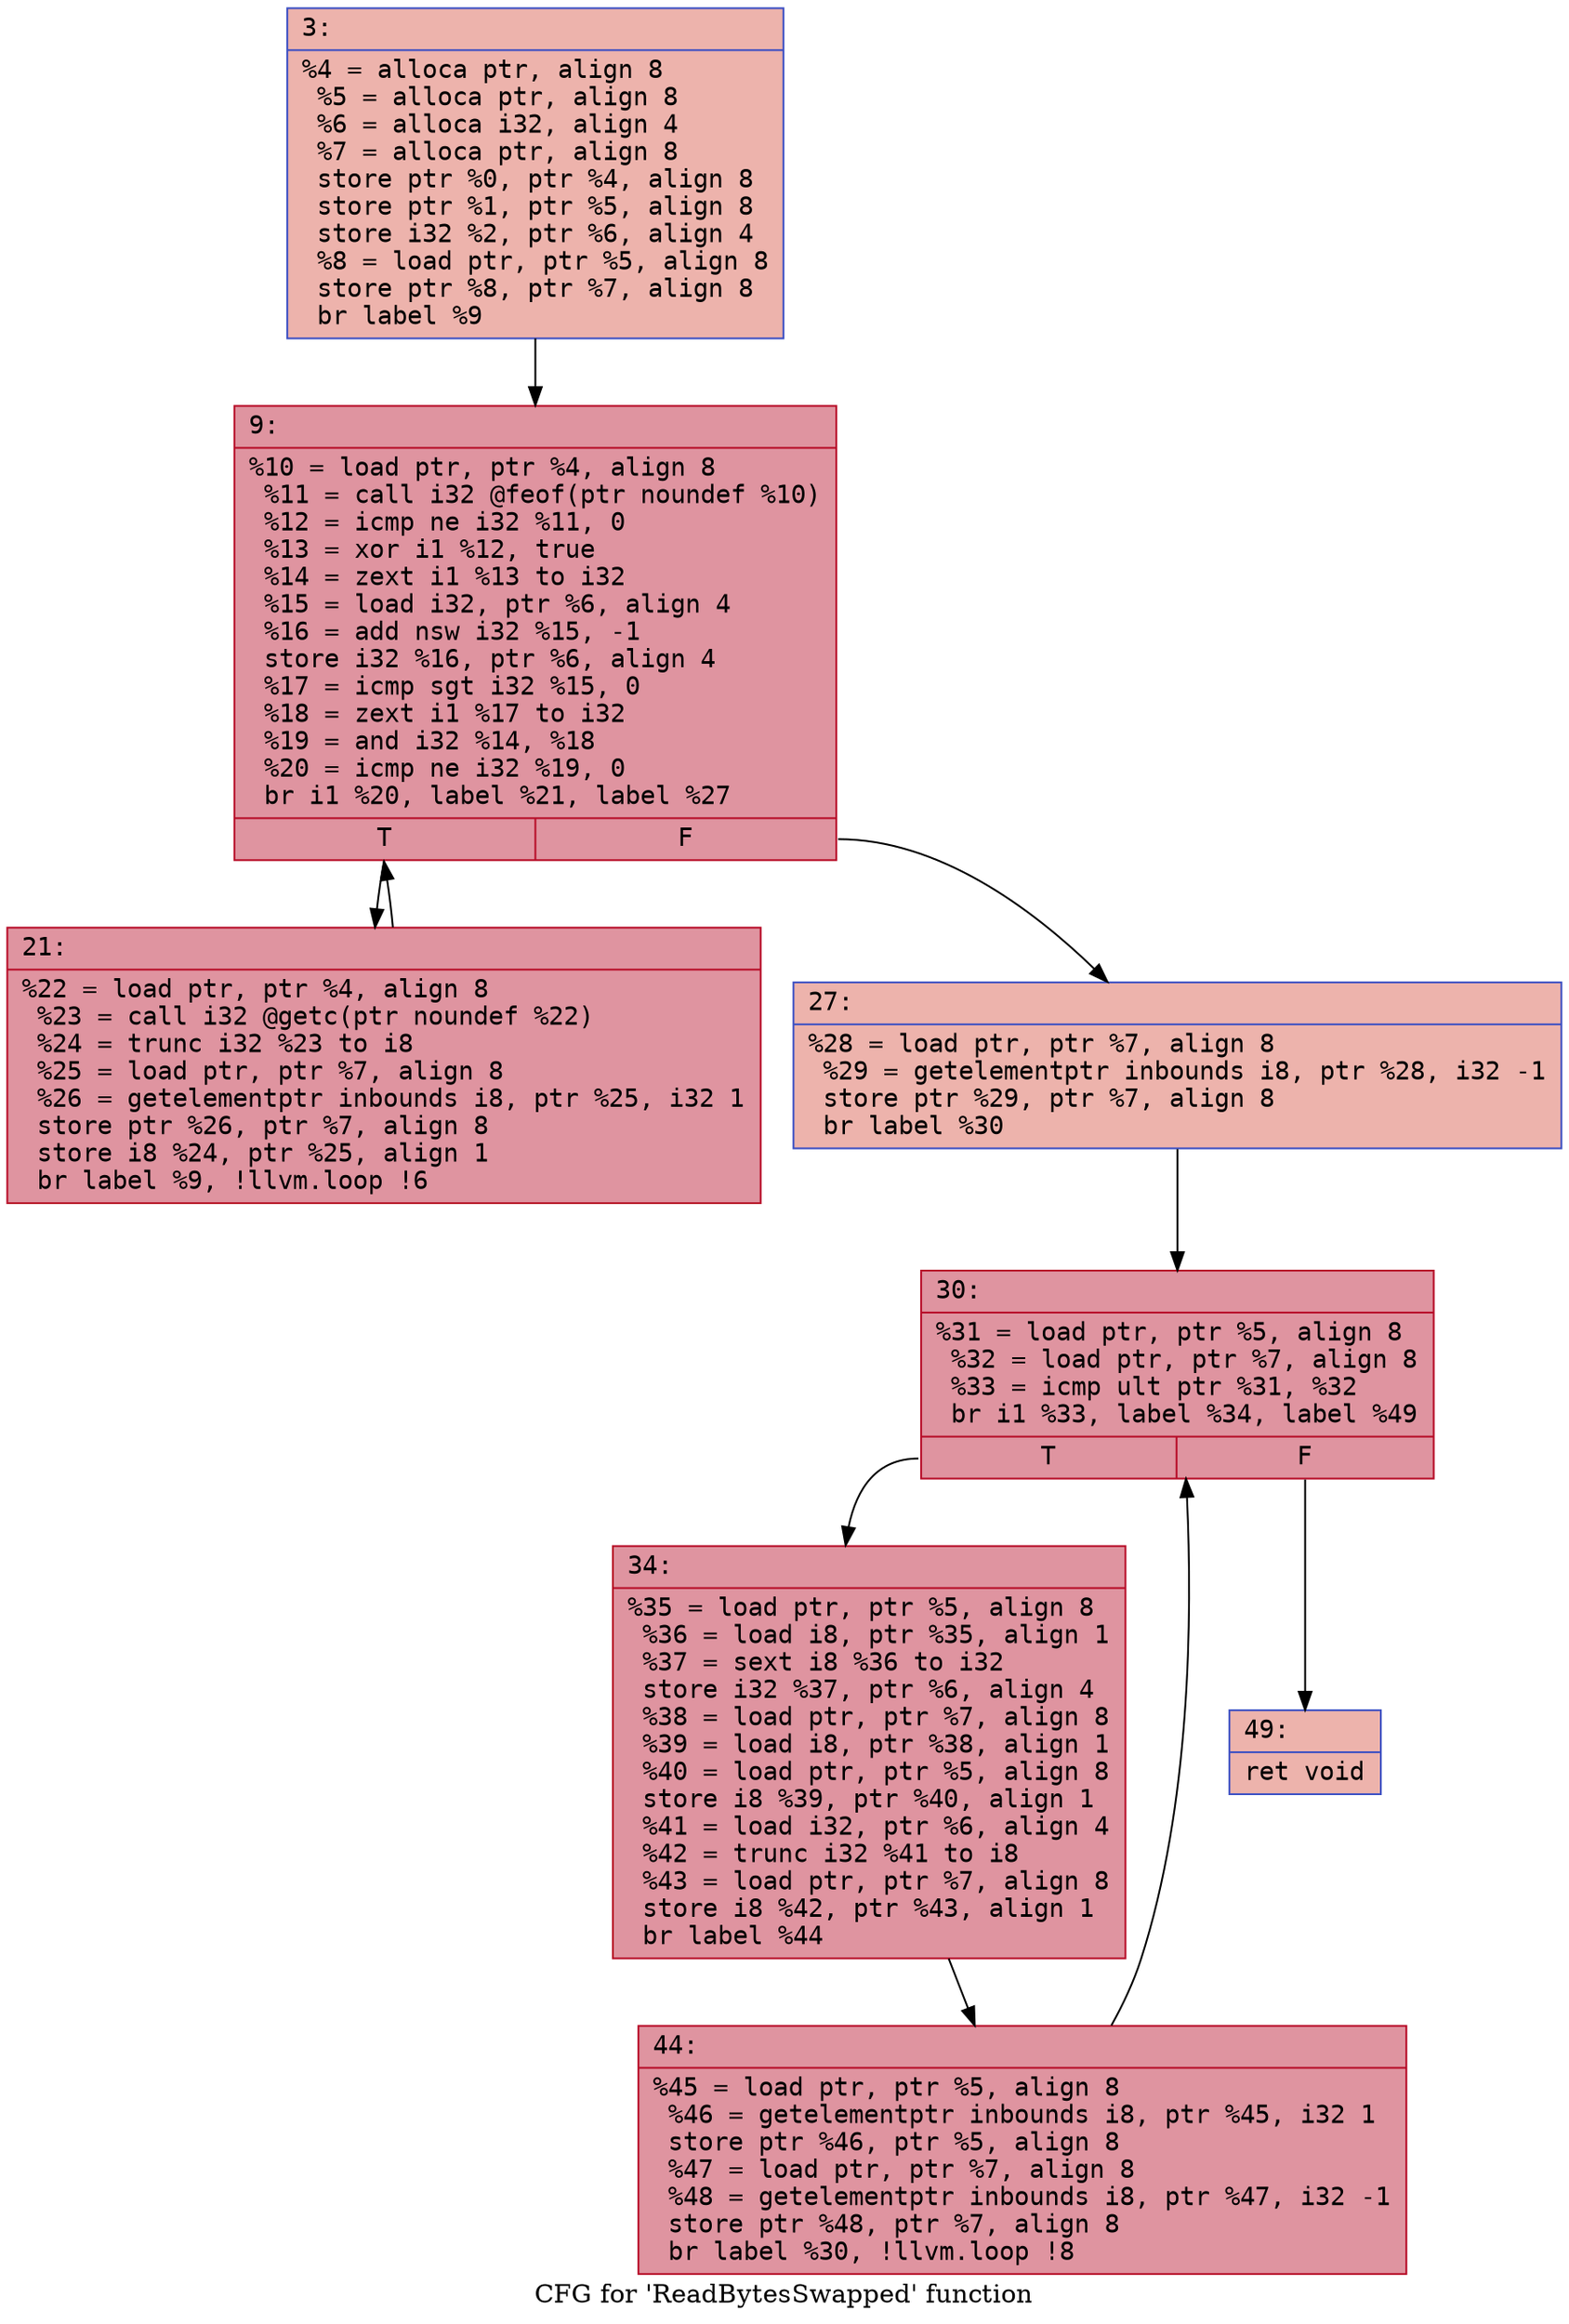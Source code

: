 digraph "CFG for 'ReadBytesSwapped' function" {
	label="CFG for 'ReadBytesSwapped' function";

	Node0x600003e0ad50 [shape=record,color="#3d50c3ff", style=filled, fillcolor="#d6524470" fontname="Courier",label="{3:\l|  %4 = alloca ptr, align 8\l  %5 = alloca ptr, align 8\l  %6 = alloca i32, align 4\l  %7 = alloca ptr, align 8\l  store ptr %0, ptr %4, align 8\l  store ptr %1, ptr %5, align 8\l  store i32 %2, ptr %6, align 4\l  %8 = load ptr, ptr %5, align 8\l  store ptr %8, ptr %7, align 8\l  br label %9\l}"];
	Node0x600003e0ad50 -> Node0x600003e0ada0[tooltip="3 -> 9\nProbability 100.00%" ];
	Node0x600003e0ada0 [shape=record,color="#b70d28ff", style=filled, fillcolor="#b70d2870" fontname="Courier",label="{9:\l|  %10 = load ptr, ptr %4, align 8\l  %11 = call i32 @feof(ptr noundef %10)\l  %12 = icmp ne i32 %11, 0\l  %13 = xor i1 %12, true\l  %14 = zext i1 %13 to i32\l  %15 = load i32, ptr %6, align 4\l  %16 = add nsw i32 %15, -1\l  store i32 %16, ptr %6, align 4\l  %17 = icmp sgt i32 %15, 0\l  %18 = zext i1 %17 to i32\l  %19 = and i32 %14, %18\l  %20 = icmp ne i32 %19, 0\l  br i1 %20, label %21, label %27\l|{<s0>T|<s1>F}}"];
	Node0x600003e0ada0:s0 -> Node0x600003e0adf0[tooltip="9 -> 21\nProbability 96.88%" ];
	Node0x600003e0ada0:s1 -> Node0x600003e0ae40[tooltip="9 -> 27\nProbability 3.12%" ];
	Node0x600003e0adf0 [shape=record,color="#b70d28ff", style=filled, fillcolor="#b70d2870" fontname="Courier",label="{21:\l|  %22 = load ptr, ptr %4, align 8\l  %23 = call i32 @getc(ptr noundef %22)\l  %24 = trunc i32 %23 to i8\l  %25 = load ptr, ptr %7, align 8\l  %26 = getelementptr inbounds i8, ptr %25, i32 1\l  store ptr %26, ptr %7, align 8\l  store i8 %24, ptr %25, align 1\l  br label %9, !llvm.loop !6\l}"];
	Node0x600003e0adf0 -> Node0x600003e0ada0[tooltip="21 -> 9\nProbability 100.00%" ];
	Node0x600003e0ae40 [shape=record,color="#3d50c3ff", style=filled, fillcolor="#d6524470" fontname="Courier",label="{27:\l|  %28 = load ptr, ptr %7, align 8\l  %29 = getelementptr inbounds i8, ptr %28, i32 -1\l  store ptr %29, ptr %7, align 8\l  br label %30\l}"];
	Node0x600003e0ae40 -> Node0x600003e0ae90[tooltip="27 -> 30\nProbability 100.00%" ];
	Node0x600003e0ae90 [shape=record,color="#b70d28ff", style=filled, fillcolor="#b70d2870" fontname="Courier",label="{30:\l|  %31 = load ptr, ptr %5, align 8\l  %32 = load ptr, ptr %7, align 8\l  %33 = icmp ult ptr %31, %32\l  br i1 %33, label %34, label %49\l|{<s0>T|<s1>F}}"];
	Node0x600003e0ae90:s0 -> Node0x600003e0aee0[tooltip="30 -> 34\nProbability 96.88%" ];
	Node0x600003e0ae90:s1 -> Node0x600003e0af80[tooltip="30 -> 49\nProbability 3.12%" ];
	Node0x600003e0aee0 [shape=record,color="#b70d28ff", style=filled, fillcolor="#b70d2870" fontname="Courier",label="{34:\l|  %35 = load ptr, ptr %5, align 8\l  %36 = load i8, ptr %35, align 1\l  %37 = sext i8 %36 to i32\l  store i32 %37, ptr %6, align 4\l  %38 = load ptr, ptr %7, align 8\l  %39 = load i8, ptr %38, align 1\l  %40 = load ptr, ptr %5, align 8\l  store i8 %39, ptr %40, align 1\l  %41 = load i32, ptr %6, align 4\l  %42 = trunc i32 %41 to i8\l  %43 = load ptr, ptr %7, align 8\l  store i8 %42, ptr %43, align 1\l  br label %44\l}"];
	Node0x600003e0aee0 -> Node0x600003e0af30[tooltip="34 -> 44\nProbability 100.00%" ];
	Node0x600003e0af30 [shape=record,color="#b70d28ff", style=filled, fillcolor="#b70d2870" fontname="Courier",label="{44:\l|  %45 = load ptr, ptr %5, align 8\l  %46 = getelementptr inbounds i8, ptr %45, i32 1\l  store ptr %46, ptr %5, align 8\l  %47 = load ptr, ptr %7, align 8\l  %48 = getelementptr inbounds i8, ptr %47, i32 -1\l  store ptr %48, ptr %7, align 8\l  br label %30, !llvm.loop !8\l}"];
	Node0x600003e0af30 -> Node0x600003e0ae90[tooltip="44 -> 30\nProbability 100.00%" ];
	Node0x600003e0af80 [shape=record,color="#3d50c3ff", style=filled, fillcolor="#d6524470" fontname="Courier",label="{49:\l|  ret void\l}"];
}
